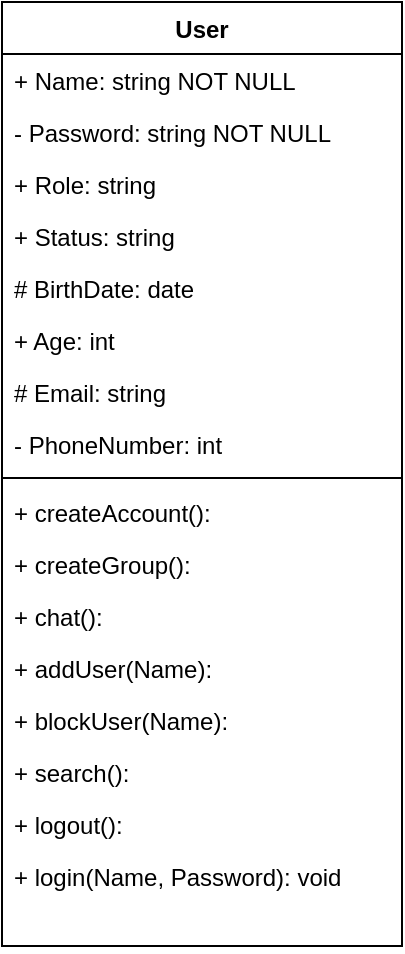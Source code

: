 <mxfile version="13.0.3" type="device"><diagram id="vNKz2m3rp3JCdC-Qyqnh" name="Page-1"><mxGraphModel dx="1086" dy="626" grid="1" gridSize="10" guides="1" tooltips="1" connect="1" arrows="1" fold="1" page="1" pageScale="1" pageWidth="850" pageHeight="1100" math="0" shadow="0"><root><mxCell id="0"/><mxCell id="1" parent="0"/><mxCell id="1jYwPf2QuBGZo6NCbg5y-1" value="User" style="swimlane;fontStyle=1;align=center;verticalAlign=top;childLayout=stackLayout;horizontal=1;startSize=26;horizontalStack=0;resizeParent=1;resizeParentMax=0;resizeLast=0;collapsible=1;marginBottom=0;" parent="1" vertex="1"><mxGeometry x="345" y="180" width="200" height="472" as="geometry"/></mxCell><mxCell id="1jYwPf2QuBGZo6NCbg5y-2" value="+ Name: string NOT NULL" style="text;strokeColor=none;fillColor=none;align=left;verticalAlign=top;spacingLeft=4;spacingRight=4;overflow=hidden;rotatable=0;points=[[0,0.5],[1,0.5]];portConstraint=eastwest;" parent="1jYwPf2QuBGZo6NCbg5y-1" vertex="1"><mxGeometry y="26" width="200" height="26" as="geometry"/></mxCell><mxCell id="1jYwPf2QuBGZo6NCbg5y-5" value="- Password: string NOT NULL" style="text;strokeColor=none;fillColor=none;align=left;verticalAlign=top;spacingLeft=4;spacingRight=4;overflow=hidden;rotatable=0;points=[[0,0.5],[1,0.5]];portConstraint=eastwest;" parent="1jYwPf2QuBGZo6NCbg5y-1" vertex="1"><mxGeometry y="52" width="200" height="26" as="geometry"/></mxCell><mxCell id="1jYwPf2QuBGZo6NCbg5y-7" value="+ Role: string " style="text;strokeColor=none;fillColor=none;align=left;verticalAlign=top;spacingLeft=4;spacingRight=4;overflow=hidden;rotatable=0;points=[[0,0.5],[1,0.5]];portConstraint=eastwest;" parent="1jYwPf2QuBGZo6NCbg5y-1" vertex="1"><mxGeometry y="78" width="200" height="26" as="geometry"/></mxCell><mxCell id="uaFmaAse7nPzTRU8EP0S-1" value="+ Status: string " style="text;strokeColor=none;fillColor=none;align=left;verticalAlign=top;spacingLeft=4;spacingRight=4;overflow=hidden;rotatable=0;points=[[0,0.5],[1,0.5]];portConstraint=eastwest;" vertex="1" parent="1jYwPf2QuBGZo6NCbg5y-1"><mxGeometry y="104" width="200" height="26" as="geometry"/></mxCell><mxCell id="1jYwPf2QuBGZo6NCbg5y-11" value="# BirthDate: date " style="text;strokeColor=none;fillColor=none;align=left;verticalAlign=top;spacingLeft=4;spacingRight=4;overflow=hidden;rotatable=0;points=[[0,0.5],[1,0.5]];portConstraint=eastwest;" parent="1jYwPf2QuBGZo6NCbg5y-1" vertex="1"><mxGeometry y="130" width="200" height="26" as="geometry"/></mxCell><mxCell id="1jYwPf2QuBGZo6NCbg5y-8" value="+ Age: int " style="text;strokeColor=none;fillColor=none;align=left;verticalAlign=top;spacingLeft=4;spacingRight=4;overflow=hidden;rotatable=0;points=[[0,0.5],[1,0.5]];portConstraint=eastwest;" parent="1jYwPf2QuBGZo6NCbg5y-1" vertex="1"><mxGeometry y="156" width="200" height="26" as="geometry"/></mxCell><mxCell id="1jYwPf2QuBGZo6NCbg5y-9" value="# Email: string " style="text;strokeColor=none;fillColor=none;align=left;verticalAlign=top;spacingLeft=4;spacingRight=4;overflow=hidden;rotatable=0;points=[[0,0.5],[1,0.5]];portConstraint=eastwest;" parent="1jYwPf2QuBGZo6NCbg5y-1" vertex="1"><mxGeometry y="182" width="200" height="26" as="geometry"/></mxCell><mxCell id="1jYwPf2QuBGZo6NCbg5y-10" value="- PhoneNumber: int " style="text;strokeColor=none;fillColor=none;align=left;verticalAlign=top;spacingLeft=4;spacingRight=4;overflow=hidden;rotatable=0;points=[[0,0.5],[1,0.5]];portConstraint=eastwest;" parent="1jYwPf2QuBGZo6NCbg5y-1" vertex="1"><mxGeometry y="208" width="200" height="26" as="geometry"/></mxCell><mxCell id="1jYwPf2QuBGZo6NCbg5y-3" value="" style="line;strokeWidth=1;fillColor=none;align=left;verticalAlign=middle;spacingTop=-1;spacingLeft=3;spacingRight=3;rotatable=0;labelPosition=right;points=[];portConstraint=eastwest;" parent="1jYwPf2QuBGZo6NCbg5y-1" vertex="1"><mxGeometry y="234" width="200" height="8" as="geometry"/></mxCell><mxCell id="1jYwPf2QuBGZo6NCbg5y-4" value="+ createAccount(): " style="text;strokeColor=none;fillColor=none;align=left;verticalAlign=top;spacingLeft=4;spacingRight=4;overflow=hidden;rotatable=0;points=[[0,0.5],[1,0.5]];portConstraint=eastwest;" parent="1jYwPf2QuBGZo6NCbg5y-1" vertex="1"><mxGeometry y="242" width="200" height="26" as="geometry"/></mxCell><mxCell id="1jYwPf2QuBGZo6NCbg5y-16" value="+ createGroup(): " style="text;strokeColor=none;fillColor=none;align=left;verticalAlign=top;spacingLeft=4;spacingRight=4;overflow=hidden;rotatable=0;points=[[0,0.5],[1,0.5]];portConstraint=eastwest;" parent="1jYwPf2QuBGZo6NCbg5y-1" vertex="1"><mxGeometry y="268" width="200" height="26" as="geometry"/></mxCell><mxCell id="1jYwPf2QuBGZo6NCbg5y-13" value="+ chat(): " style="text;strokeColor=none;fillColor=none;align=left;verticalAlign=top;spacingLeft=4;spacingRight=4;overflow=hidden;rotatable=0;points=[[0,0.5],[1,0.5]];portConstraint=eastwest;" parent="1jYwPf2QuBGZo6NCbg5y-1" vertex="1"><mxGeometry y="294" width="200" height="26" as="geometry"/></mxCell><mxCell id="1jYwPf2QuBGZo6NCbg5y-14" value="+ addUser(Name): " style="text;strokeColor=none;fillColor=none;align=left;verticalAlign=top;spacingLeft=4;spacingRight=4;overflow=hidden;rotatable=0;points=[[0,0.5],[1,0.5]];portConstraint=eastwest;" parent="1jYwPf2QuBGZo6NCbg5y-1" vertex="1"><mxGeometry y="320" width="200" height="26" as="geometry"/></mxCell><mxCell id="1jYwPf2QuBGZo6NCbg5y-17" value="+ blockUser(Name): " style="text;strokeColor=none;fillColor=none;align=left;verticalAlign=top;spacingLeft=4;spacingRight=4;overflow=hidden;rotatable=0;points=[[0,0.5],[1,0.5]];portConstraint=eastwest;" parent="1jYwPf2QuBGZo6NCbg5y-1" vertex="1"><mxGeometry y="346" width="200" height="26" as="geometry"/></mxCell><mxCell id="1jYwPf2QuBGZo6NCbg5y-18" value="+ search(): " style="text;strokeColor=none;fillColor=none;align=left;verticalAlign=top;spacingLeft=4;spacingRight=4;overflow=hidden;rotatable=0;points=[[0,0.5],[1,0.5]];portConstraint=eastwest;" parent="1jYwPf2QuBGZo6NCbg5y-1" vertex="1"><mxGeometry y="372" width="200" height="26" as="geometry"/></mxCell><mxCell id="EOhACEUQXwjzbJDFVEIv-8" value="+ logout(): " style="text;strokeColor=none;fillColor=none;align=left;verticalAlign=top;spacingLeft=4;spacingRight=4;overflow=hidden;rotatable=0;points=[[0,0.5],[1,0.5]];portConstraint=eastwest;" parent="1jYwPf2QuBGZo6NCbg5y-1" vertex="1"><mxGeometry y="398" width="200" height="26" as="geometry"/></mxCell><mxCell id="EOhACEUQXwjzbJDFVEIv-1" value="+ login(Name, Password): void " style="text;strokeColor=none;fillColor=none;align=left;verticalAlign=top;spacingLeft=4;spacingRight=4;overflow=hidden;rotatable=0;points=[[0,0.5],[1,0.5]];portConstraint=eastwest;" parent="1jYwPf2QuBGZo6NCbg5y-1" vertex="1"><mxGeometry y="424" width="200" height="48" as="geometry"/></mxCell></root></mxGraphModel></diagram></mxfile>